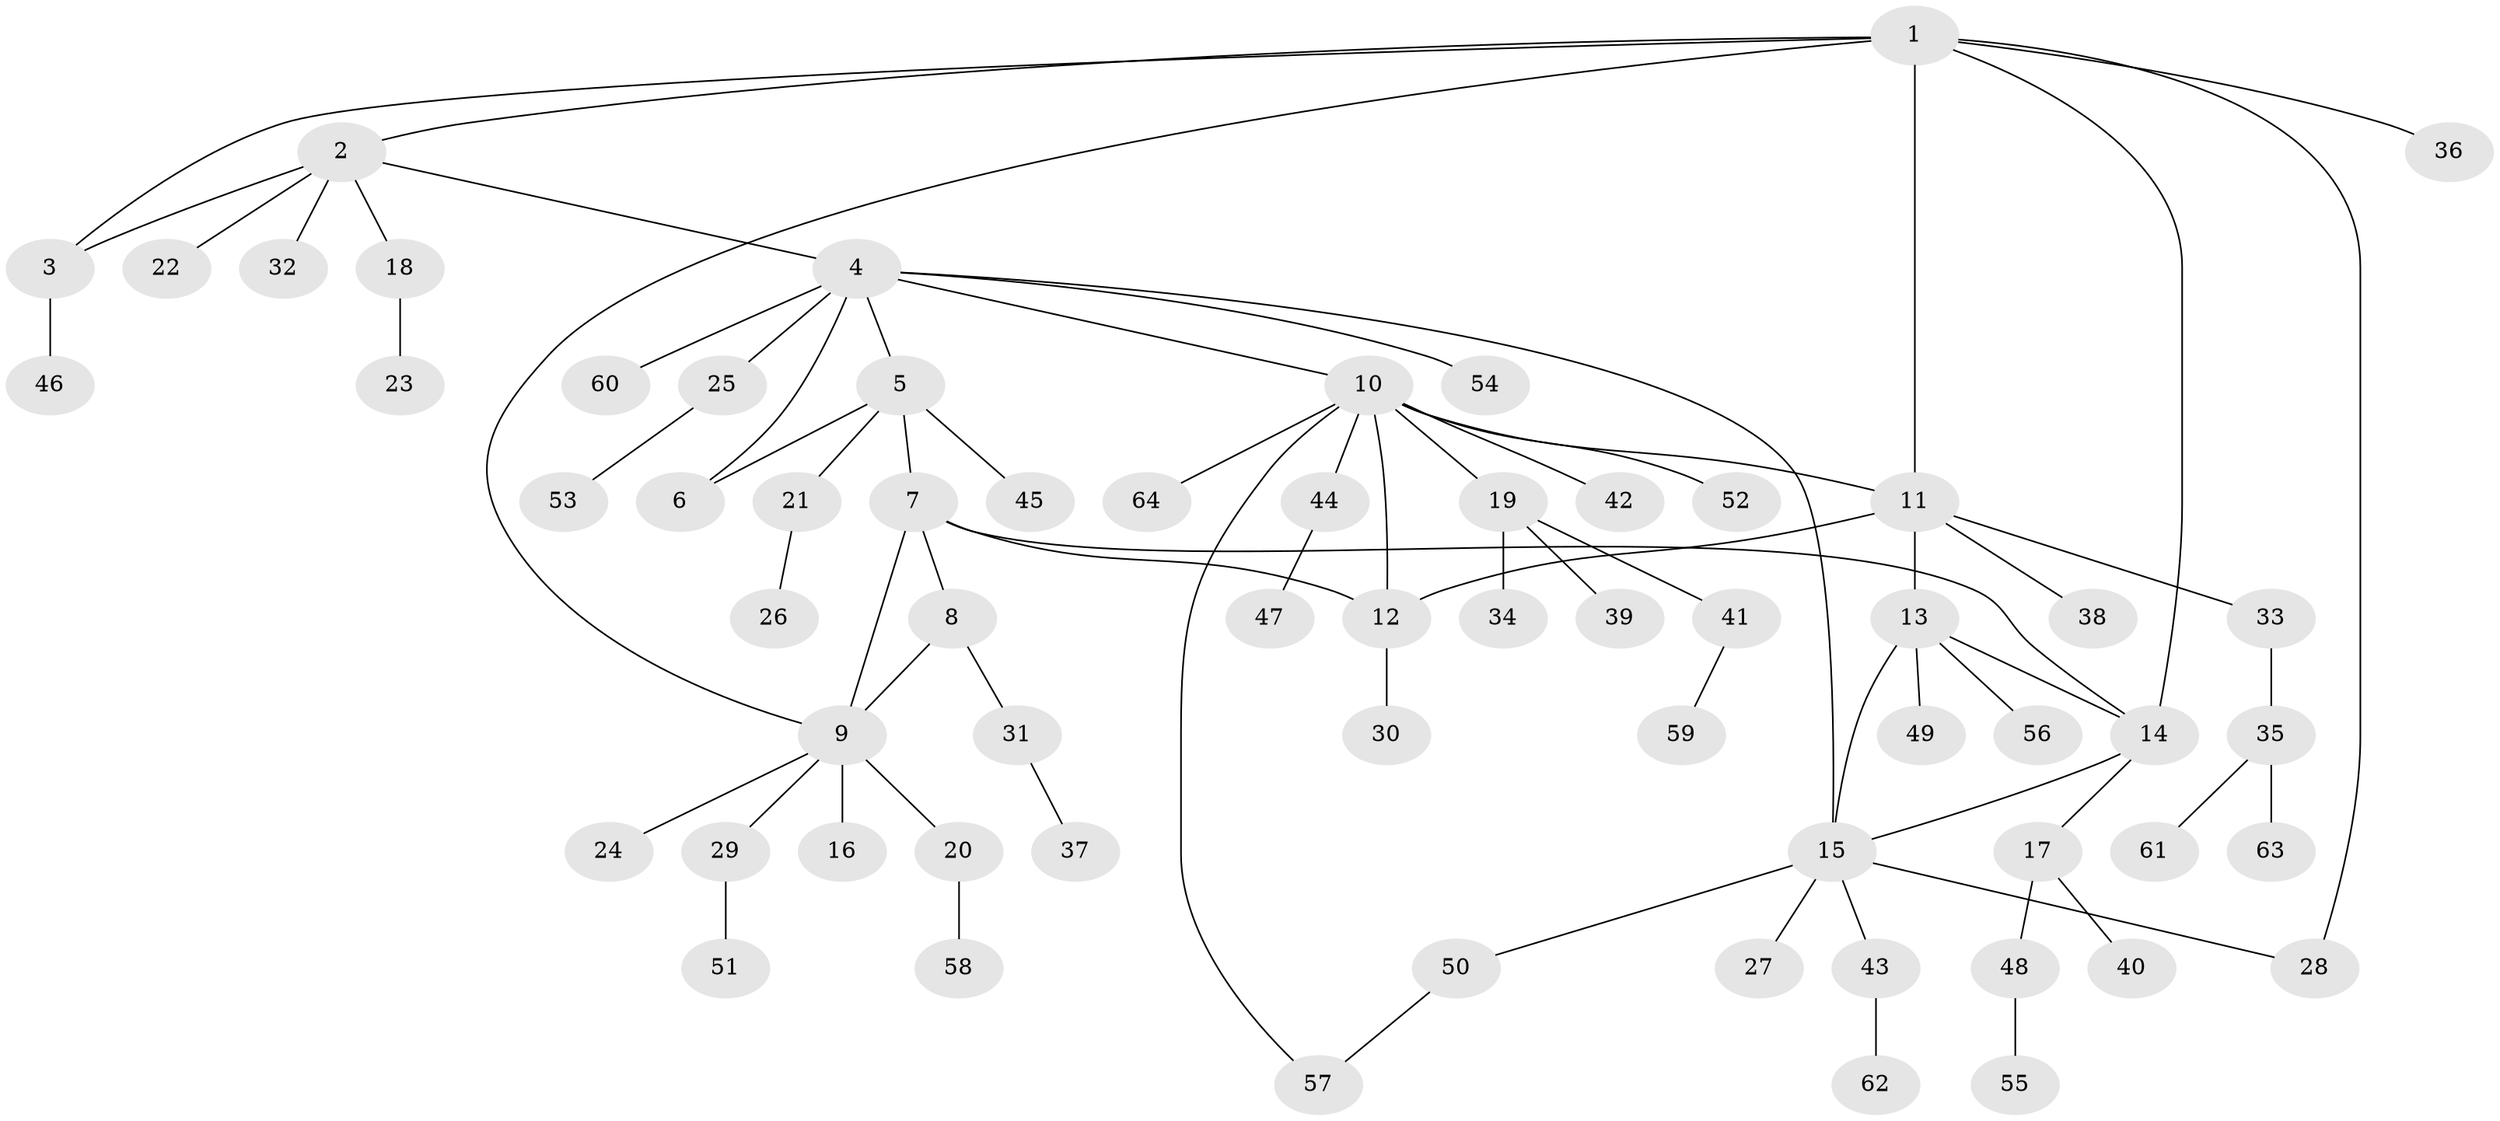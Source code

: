 // coarse degree distribution, {8: 0.05263157894736842, 1: 0.631578947368421, 3: 0.05263157894736842, 2: 0.15789473684210525, 4: 0.05263157894736842, 9: 0.05263157894736842}
// Generated by graph-tools (version 1.1) at 2025/57/03/04/25 21:57:43]
// undirected, 64 vertices, 76 edges
graph export_dot {
graph [start="1"]
  node [color=gray90,style=filled];
  1;
  2;
  3;
  4;
  5;
  6;
  7;
  8;
  9;
  10;
  11;
  12;
  13;
  14;
  15;
  16;
  17;
  18;
  19;
  20;
  21;
  22;
  23;
  24;
  25;
  26;
  27;
  28;
  29;
  30;
  31;
  32;
  33;
  34;
  35;
  36;
  37;
  38;
  39;
  40;
  41;
  42;
  43;
  44;
  45;
  46;
  47;
  48;
  49;
  50;
  51;
  52;
  53;
  54;
  55;
  56;
  57;
  58;
  59;
  60;
  61;
  62;
  63;
  64;
  1 -- 2;
  1 -- 3;
  1 -- 9;
  1 -- 11;
  1 -- 14;
  1 -- 28;
  1 -- 36;
  2 -- 3;
  2 -- 4;
  2 -- 18;
  2 -- 22;
  2 -- 32;
  3 -- 46;
  4 -- 5;
  4 -- 6;
  4 -- 10;
  4 -- 15;
  4 -- 25;
  4 -- 54;
  4 -- 60;
  5 -- 6;
  5 -- 7;
  5 -- 21;
  5 -- 45;
  7 -- 8;
  7 -- 9;
  7 -- 12;
  7 -- 14;
  8 -- 9;
  8 -- 31;
  9 -- 16;
  9 -- 20;
  9 -- 24;
  9 -- 29;
  10 -- 11;
  10 -- 12;
  10 -- 19;
  10 -- 42;
  10 -- 44;
  10 -- 52;
  10 -- 57;
  10 -- 64;
  11 -- 12;
  11 -- 13;
  11 -- 33;
  11 -- 38;
  12 -- 30;
  13 -- 14;
  13 -- 15;
  13 -- 49;
  13 -- 56;
  14 -- 15;
  14 -- 17;
  15 -- 27;
  15 -- 28;
  15 -- 43;
  15 -- 50;
  17 -- 40;
  17 -- 48;
  18 -- 23;
  19 -- 34;
  19 -- 39;
  19 -- 41;
  20 -- 58;
  21 -- 26;
  25 -- 53;
  29 -- 51;
  31 -- 37;
  33 -- 35;
  35 -- 61;
  35 -- 63;
  41 -- 59;
  43 -- 62;
  44 -- 47;
  48 -- 55;
  50 -- 57;
}
